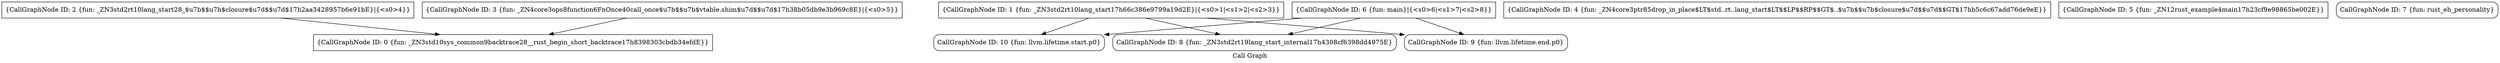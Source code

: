 digraph "Call Graph" {
	label="Call Graph";

	Node0x634dfbc36680 [shape=record,shape=box,label="{CallGraphNode ID: 0 \{fun: _ZN3std10sys_common9backtrace28__rust_begin_short_backtrace17h8398303cbdb34efdE\}}"];
	Node0x634dfbc35420 [shape=record,shape=box,label="{CallGraphNode ID: 1 \{fun: _ZN3std2rt10lang_start17h66c386e9799a19d2E\}|{<s0>1|<s1>2|<s2>3}}"];
	Node0x634dfbc35420:s0 -> Node0x634dfbc177b0[color=black];
	Node0x634dfbc35420:s1 -> Node0x634dfbc175b0[color=black];
	Node0x634dfbc35420:s2 -> Node0x634dfbc176b0[color=black];
	Node0x634dfbc36710 [shape=record,shape=box,label="{CallGraphNode ID: 2 \{fun: _ZN3std2rt10lang_start28_$u7b$$u7b$closure$u7d$$u7d$17h2aa3428957b6e91bE\}|{<s0>4}}"];
	Node0x634dfbc36710:s0 -> Node0x634dfbc36680[color=black];
	Node0x634dfbc367a0 [shape=record,shape=box,label="{CallGraphNode ID: 3 \{fun: _ZN4core3ops8function6FnOnce40call_once$u7b$$u7b$vtable.shim$u7d$$u7d$17h38b05db9e3b969c8E\}|{<s0>5}}"];
	Node0x634dfbc367a0:s0 -> Node0x634dfbc36680[color=black];
	Node0x634dfbbecd30 [shape=record,shape=box,label="{CallGraphNode ID: 4 \{fun: _ZN4core3ptr85drop_in_place$LT$std..rt..lang_start$LT$$LP$$RP$$GT$..$u7b$$u7b$closure$u7d$$u7d$$GT$17hb5c6c67add76de9eE\}}"];
	Node0x634dfbbece30 [shape=record,shape=box,label="{CallGraphNode ID: 5 \{fun: _ZN12rust_example4main17h23cf9e98865be002E\}}"];
	Node0x634dfbbecf30 [shape=record,shape=box,label="{CallGraphNode ID: 6 \{fun: main\}|{<s0>6|<s1>7|<s2>8}}"];
	Node0x634dfbbecf30:s0 -> Node0x634dfbc177b0[color=black];
	Node0x634dfbbecf30:s1 -> Node0x634dfbc175b0[color=black];
	Node0x634dfbbecf30:s2 -> Node0x634dfbc176b0[color=black];
	Node0x634dfbbed030 [shape=record,shape=Mrecord,label="{CallGraphNode ID: 7 \{fun: rust_eh_personality\}}"];
	Node0x634dfbc175b0 [shape=record,shape=Mrecord,label="{CallGraphNode ID: 8 \{fun: _ZN3std2rt19lang_start_internal17h4308cf6398dd4975E\}}"];
	Node0x634dfbc176b0 [shape=record,shape=Mrecord,label="{CallGraphNode ID: 9 \{fun: llvm.lifetime.end.p0\}}"];
	Node0x634dfbc177b0 [shape=record,shape=Mrecord,label="{CallGraphNode ID: 10 \{fun: llvm.lifetime.start.p0\}}"];
}
